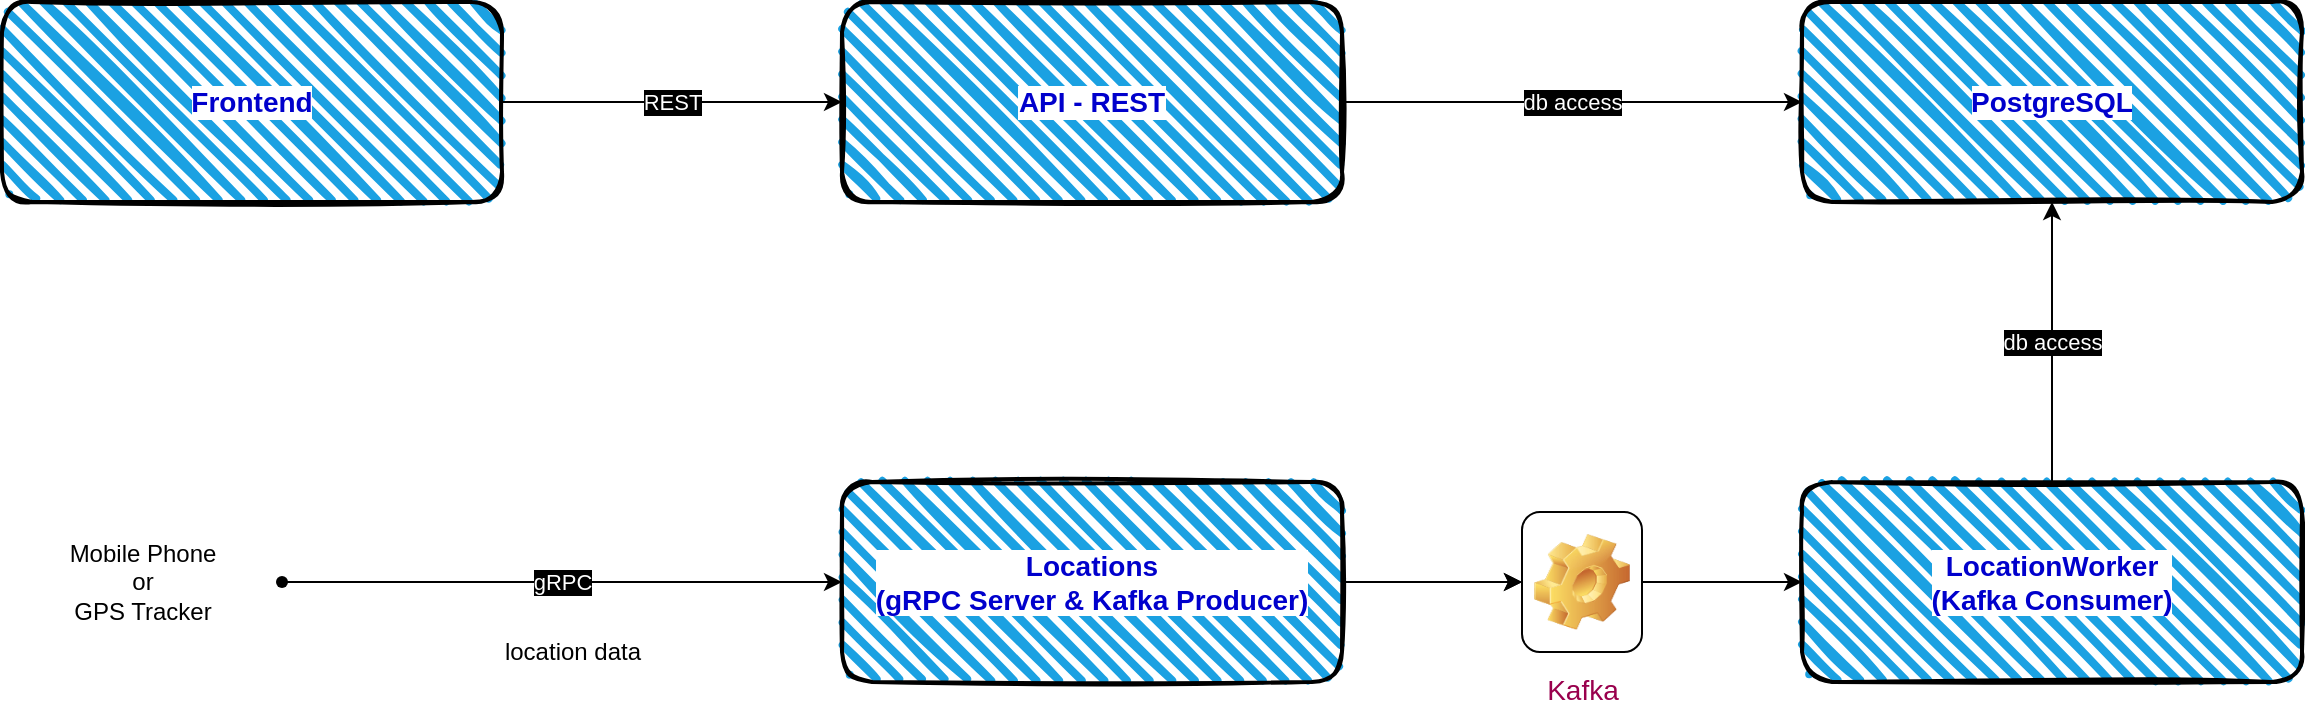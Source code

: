 <mxfile version="20.3.0" type="device"><diagram id="wr1BTcGR26MNWUwq4tHu" name="Seite-1"><mxGraphModel dx="2249" dy="747" grid="1" gridSize="10" guides="1" tooltips="1" connect="1" arrows="1" fold="1" page="1" pageScale="1" pageWidth="827" pageHeight="1169" math="0" shadow="0"><root><mxCell id="0"/><mxCell id="1" parent="0"/><mxCell id="hj4KaX-zUN0EsTWPJ4yc-2" value="PostgreSQL" style="rounded=1;whiteSpace=wrap;html=1;strokeWidth=2;fillWeight=4;hachureGap=8;hachureAngle=45;fillColor=#1ba1e2;sketch=1;fontSize=14;fontColor=#0000CC;verticalAlign=middle;align=center;fontStyle=1;labelBackgroundColor=#FFFFFF;" parent="1" vertex="1"><mxGeometry x="790" y="280" width="250" height="100" as="geometry"/></mxCell><mxCell id="hj4KaX-zUN0EsTWPJ4yc-71" value="db access" style="edgeStyle=orthogonalEdgeStyle;rounded=0;orthogonalLoop=1;jettySize=auto;html=1;exitX=1;exitY=0.5;exitDx=0;exitDy=0;labelBackgroundColor=#000000;fontColor=#FFFFFF;" parent="1" source="hj4KaX-zUN0EsTWPJ4yc-3" target="hj4KaX-zUN0EsTWPJ4yc-2" edge="1"><mxGeometry relative="1" as="geometry"/></mxCell><mxCell id="hj4KaX-zUN0EsTWPJ4yc-3" value="API - REST" style="rounded=1;whiteSpace=wrap;html=1;strokeWidth=2;fillWeight=4;hachureGap=8;hachureAngle=45;fillColor=#1ba1e2;sketch=1;fontSize=14;fontColor=#0000CC;verticalAlign=middle;align=center;fontStyle=1;labelBackgroundColor=#FFFFFF;" parent="1" vertex="1"><mxGeometry x="310" y="280" width="250" height="100" as="geometry"/></mxCell><mxCell id="hj4KaX-zUN0EsTWPJ4yc-69" value="" style="edgeStyle=orthogonalEdgeStyle;rounded=0;orthogonalLoop=1;jettySize=auto;html=1;" parent="1" source="hj4KaX-zUN0EsTWPJ4yc-4" target="hj4KaX-zUN0EsTWPJ4yc-40" edge="1"><mxGeometry relative="1" as="geometry"/></mxCell><mxCell id="hj4KaX-zUN0EsTWPJ4yc-70" value="" style="edgeStyle=orthogonalEdgeStyle;rounded=0;orthogonalLoop=1;jettySize=auto;html=1;" parent="1" source="hj4KaX-zUN0EsTWPJ4yc-4" target="hj4KaX-zUN0EsTWPJ4yc-40" edge="1"><mxGeometry relative="1" as="geometry"/></mxCell><mxCell id="hj4KaX-zUN0EsTWPJ4yc-4" value="&lt;span style=&quot;font-size: 14px;&quot;&gt;&lt;span style=&quot;font-size: 14px;&quot;&gt;Locations&lt;br&gt;(gRPC Server &amp;amp; Kafka Producer)&lt;br style=&quot;font-size: 14px;&quot;&gt;&lt;/span&gt;&lt;/span&gt;" style="rounded=1;whiteSpace=wrap;html=1;strokeWidth=2;fillWeight=4;hachureGap=8;hachureAngle=45;fillColor=#1ba1e2;sketch=1;fontSize=14;fontColor=#0000CC;align=center;verticalAlign=middle;fontStyle=1;labelBackgroundColor=#FFFFFF;" parent="1" vertex="1"><mxGeometry x="310" y="520" width="250" height="100" as="geometry"/></mxCell><mxCell id="hj4KaX-zUN0EsTWPJ4yc-6" value="Frontend" style="rounded=1;whiteSpace=wrap;html=1;strokeWidth=2;fillWeight=4;hachureGap=8;hachureAngle=45;fillColor=#1ba1e2;sketch=1;fontSize=14;verticalAlign=middle;align=center;fontStyle=1;fontColor=#0000CC;labelBackgroundColor=#FFFFFF;" parent="1" vertex="1"><mxGeometry x="-110" y="280" width="250" height="100" as="geometry"/></mxCell><mxCell id="hj4KaX-zUN0EsTWPJ4yc-8" value="REST" style="edgeStyle=orthogonalEdgeStyle;rounded=0;orthogonalLoop=1;jettySize=auto;html=1;fontColor=#FFFFFF;labelBackgroundColor=#000000;entryX=0;entryY=0.5;entryDx=0;entryDy=0;exitX=1;exitY=0.5;exitDx=0;exitDy=0;" parent="1" source="hj4KaX-zUN0EsTWPJ4yc-6" target="hj4KaX-zUN0EsTWPJ4yc-3" edge="1"><mxGeometry relative="1" as="geometry"><mxPoint x="310" y="360" as="targetPoint"/></mxGeometry></mxCell><mxCell id="hj4KaX-zUN0EsTWPJ4yc-35" value="gRPC" style="edgeStyle=orthogonalEdgeStyle;rounded=0;orthogonalLoop=1;jettySize=auto;html=1;fontColor=#FFFFFF;startArrow=none;startFill=0;labelBackgroundColor=#000000;entryX=0;entryY=0.5;entryDx=0;entryDy=0;exitDx=0;exitDy=0;" parent="1" source="hj4KaX-zUN0EsTWPJ4yc-73" target="hj4KaX-zUN0EsTWPJ4yc-4" edge="1"><mxGeometry relative="1" as="geometry"><mxPoint x="15" y="490.0" as="sourcePoint"/><mxPoint x="240" y="600" as="targetPoint"/></mxGeometry></mxCell><mxCell id="hj4KaX-zUN0EsTWPJ4yc-38" value="db access" style="edgeStyle=orthogonalEdgeStyle;rounded=0;orthogonalLoop=1;jettySize=auto;html=1;exitX=0.5;exitY=0;exitDx=0;exitDy=0;entryX=0.5;entryY=1;entryDx=0;entryDy=0;fontSize=11;fontColor=#FFFFFF;labelBackgroundColor=#000000;" parent="1" source="hj4KaX-zUN0EsTWPJ4yc-41" target="hj4KaX-zUN0EsTWPJ4yc-2" edge="1"><mxGeometry relative="1" as="geometry"><mxPoint x="1100" y="455" as="targetPoint"/></mxGeometry></mxCell><mxCell id="hj4KaX-zUN0EsTWPJ4yc-39" value="" style="edgeStyle=orthogonalEdgeStyle;rounded=0;orthogonalLoop=1;jettySize=auto;html=1;labelBackgroundColor=#000000;fontSize=11;fontColor=#FFFFFF;" parent="1" source="hj4KaX-zUN0EsTWPJ4yc-40" target="hj4KaX-zUN0EsTWPJ4yc-41" edge="1"><mxGeometry relative="1" as="geometry"/></mxCell><mxCell id="hj4KaX-zUN0EsTWPJ4yc-40" value="Kafka" style="icon;html=1;image=img/clipart/Gear_128x128.png;fontSize=14;fontColor=#99004D;" parent="1" vertex="1"><mxGeometry x="650" y="535" width="60" height="70" as="geometry"/></mxCell><mxCell id="hj4KaX-zUN0EsTWPJ4yc-41" value="LocationWorker&lt;br&gt;(Kafka Consumer)" style="rounded=1;whiteSpace=wrap;html=1;strokeWidth=2;fillWeight=4;hachureGap=8;hachureAngle=45;fillColor=#1ba1e2;sketch=1;fontSize=14;fontColor=#0000CC;fontStyle=1;verticalAlign=middle;align=center;labelBackgroundColor=#FFFFFF;" parent="1" vertex="1"><mxGeometry x="790" y="520" width="250" height="100" as="geometry"/></mxCell><mxCell id="hj4KaX-zUN0EsTWPJ4yc-73" value="" style="shape=waypoint;sketch=0;size=6;pointerEvents=1;points=[];fillColor=none;resizable=0;rotatable=0;perimeter=centerPerimeter;snapToPoint=1;fontColor=#FFFFFF;" parent="1" vertex="1"><mxGeometry x="10" y="550" width="40" height="40" as="geometry"/></mxCell><mxCell id="hj4KaX-zUN0EsTWPJ4yc-76" value="Mobile Phone&lt;br&gt;or&lt;br&gt;GPS Tracker" style="text;html=1;align=center;verticalAlign=middle;resizable=0;points=[];autosize=1;strokeColor=none;fillColor=none;fontColor=#000000;" parent="1" vertex="1"><mxGeometry x="-90" y="540" width="100" height="60" as="geometry"/></mxCell><mxCell id="hj4KaX-zUN0EsTWPJ4yc-77" value="location data" style="text;html=1;align=center;verticalAlign=middle;resizable=0;points=[];autosize=1;strokeColor=none;fillColor=none;fontColor=#000000;" parent="1" vertex="1"><mxGeometry x="130" y="590" width="90" height="30" as="geometry"/></mxCell></root></mxGraphModel></diagram></mxfile>